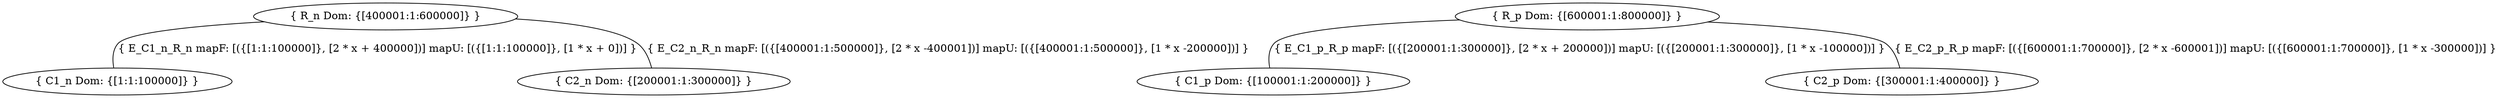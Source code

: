 digraph G{
    ratio="fill"
    node[shape="ellipse"]
    C1_n [label="{ C1_n Dom: {[1:1:100000]} }"]
    C1_p [label="{ C1_p Dom: {[100001:1:200000]} }"]
    C2_n [label="{ C2_n Dom: {[200001:1:300000]} }"]
    C2_p [label="{ C2_p Dom: {[300001:1:400000]} }"]
    R_n [label="{ R_n Dom: {[400001:1:600000]} }"]
    R_p [label="{ R_p Dom: {[600001:1:800000]} }"]
    
R_n -> C1_n [label="{ E_C1_n_R_n mapF: [({[1:1:100000]}, [2 * x + 400000])] mapU: [({[1:1:100000]}, [1 * x + 0])] }", arrowhead="none"]
    R_p -> C1_p [label="{ E_C1_p_R_p mapF: [({[200001:1:300000]}, [2 * x + 200000])] mapU: [({[200001:1:300000]}, [1 * x -100000])] }", arrowhead="none"]
    R_n -> C2_n [label="{ E_C2_n_R_n mapF: [({[400001:1:500000]}, [2 * x -400001])] mapU: [({[400001:1:500000]}, [1 * x -200000])] }", arrowhead="none"]
    R_p -> C2_p [label="{ E_C2_p_R_p mapF: [({[600001:1:700000]}, [2 * x -600001])] mapU: [({[600001:1:700000]}, [1 * x -300000])] }", arrowhead="none"]
    
}
